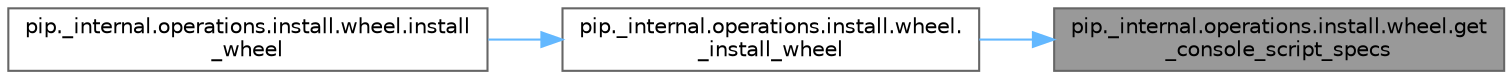 digraph "pip._internal.operations.install.wheel.get_console_script_specs"
{
 // LATEX_PDF_SIZE
  bgcolor="transparent";
  edge [fontname=Helvetica,fontsize=10,labelfontname=Helvetica,labelfontsize=10];
  node [fontname=Helvetica,fontsize=10,shape=box,height=0.2,width=0.4];
  rankdir="RL";
  Node1 [id="Node000001",label="pip._internal.operations.install.wheel.get\l_console_script_specs",height=0.2,width=0.4,color="gray40", fillcolor="grey60", style="filled", fontcolor="black",tooltip=" "];
  Node1 -> Node2 [id="edge1_Node000001_Node000002",dir="back",color="steelblue1",style="solid",tooltip=" "];
  Node2 [id="Node000002",label="pip._internal.operations.install.wheel.\l_install_wheel",height=0.2,width=0.4,color="grey40", fillcolor="white", style="filled",URL="$namespacepip_1_1__internal_1_1operations_1_1install_1_1wheel.html#a52407186588cf17b322f2c3479986164",tooltip=" "];
  Node2 -> Node3 [id="edge2_Node000002_Node000003",dir="back",color="steelblue1",style="solid",tooltip=" "];
  Node3 [id="Node000003",label="pip._internal.operations.install.wheel.install\l_wheel",height=0.2,width=0.4,color="grey40", fillcolor="white", style="filled",URL="$namespacepip_1_1__internal_1_1operations_1_1install_1_1wheel.html#a6af9aebeddf288d227a465092696b9c4",tooltip=" "];
}
